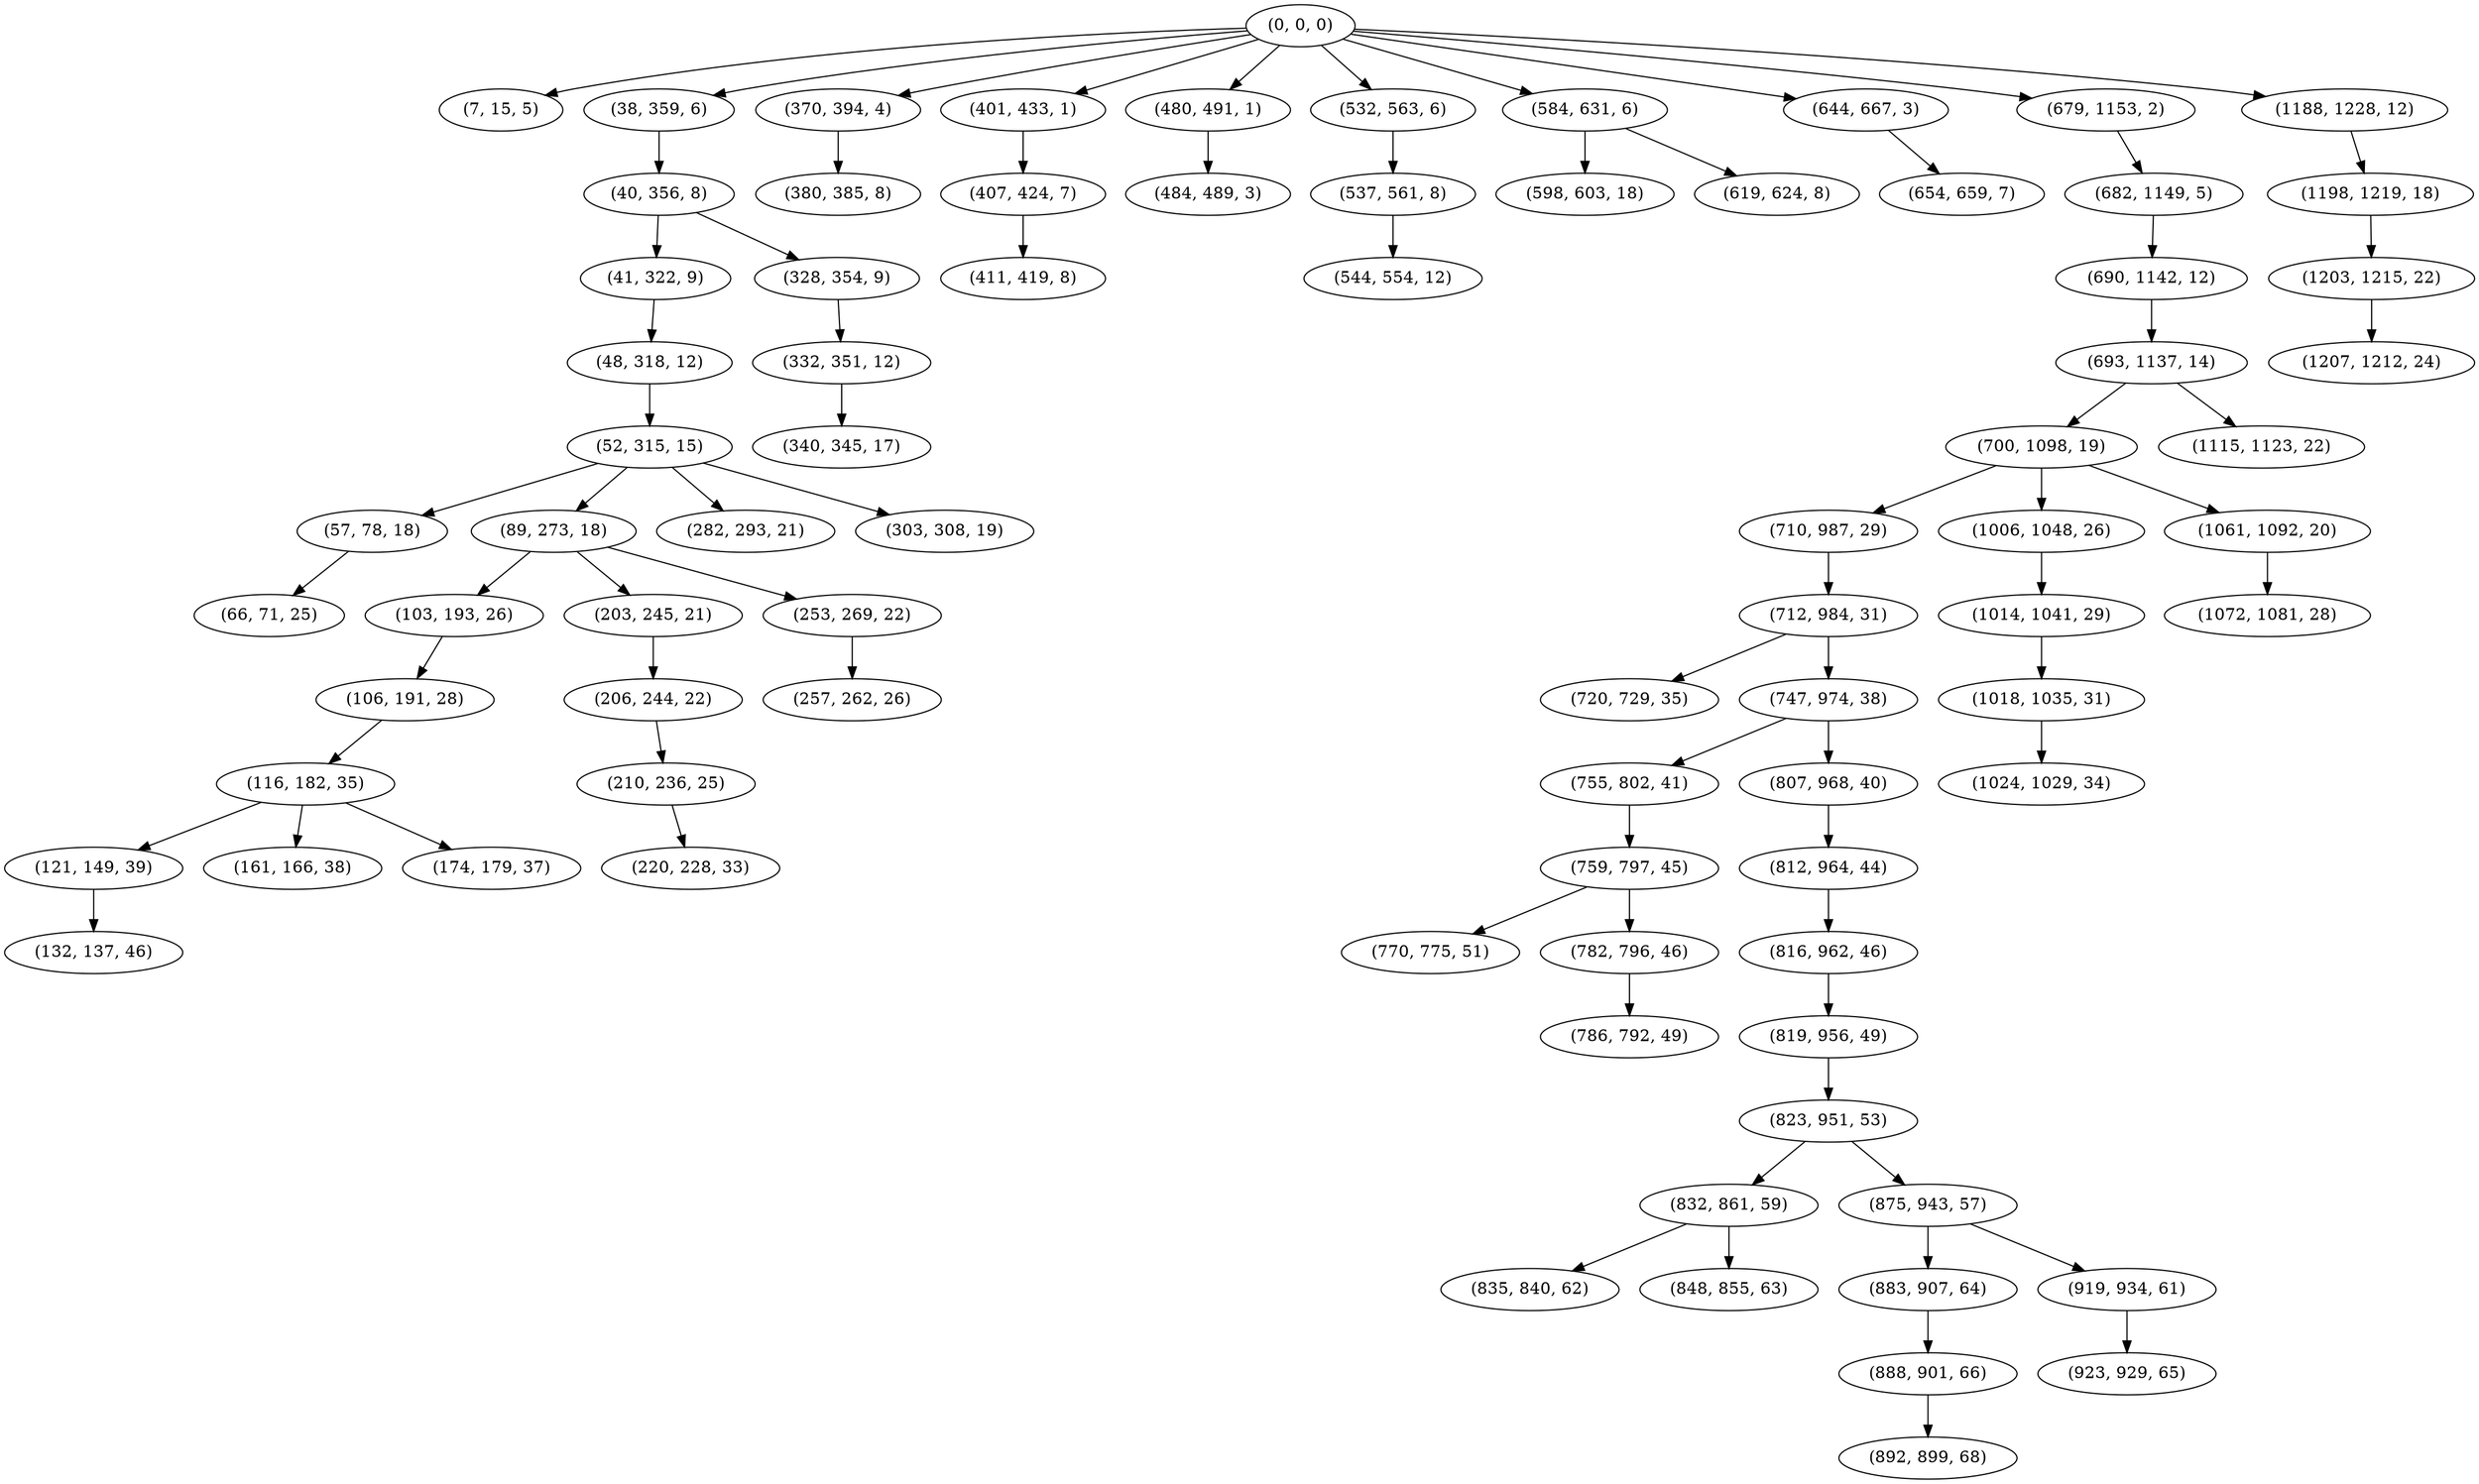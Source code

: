 digraph tree {
    "(0, 0, 0)";
    "(7, 15, 5)";
    "(38, 359, 6)";
    "(40, 356, 8)";
    "(41, 322, 9)";
    "(48, 318, 12)";
    "(52, 315, 15)";
    "(57, 78, 18)";
    "(66, 71, 25)";
    "(89, 273, 18)";
    "(103, 193, 26)";
    "(106, 191, 28)";
    "(116, 182, 35)";
    "(121, 149, 39)";
    "(132, 137, 46)";
    "(161, 166, 38)";
    "(174, 179, 37)";
    "(203, 245, 21)";
    "(206, 244, 22)";
    "(210, 236, 25)";
    "(220, 228, 33)";
    "(253, 269, 22)";
    "(257, 262, 26)";
    "(282, 293, 21)";
    "(303, 308, 19)";
    "(328, 354, 9)";
    "(332, 351, 12)";
    "(340, 345, 17)";
    "(370, 394, 4)";
    "(380, 385, 8)";
    "(401, 433, 1)";
    "(407, 424, 7)";
    "(411, 419, 8)";
    "(480, 491, 1)";
    "(484, 489, 3)";
    "(532, 563, 6)";
    "(537, 561, 8)";
    "(544, 554, 12)";
    "(584, 631, 6)";
    "(598, 603, 18)";
    "(619, 624, 8)";
    "(644, 667, 3)";
    "(654, 659, 7)";
    "(679, 1153, 2)";
    "(682, 1149, 5)";
    "(690, 1142, 12)";
    "(693, 1137, 14)";
    "(700, 1098, 19)";
    "(710, 987, 29)";
    "(712, 984, 31)";
    "(720, 729, 35)";
    "(747, 974, 38)";
    "(755, 802, 41)";
    "(759, 797, 45)";
    "(770, 775, 51)";
    "(782, 796, 46)";
    "(786, 792, 49)";
    "(807, 968, 40)";
    "(812, 964, 44)";
    "(816, 962, 46)";
    "(819, 956, 49)";
    "(823, 951, 53)";
    "(832, 861, 59)";
    "(835, 840, 62)";
    "(848, 855, 63)";
    "(875, 943, 57)";
    "(883, 907, 64)";
    "(888, 901, 66)";
    "(892, 899, 68)";
    "(919, 934, 61)";
    "(923, 929, 65)";
    "(1006, 1048, 26)";
    "(1014, 1041, 29)";
    "(1018, 1035, 31)";
    "(1024, 1029, 34)";
    "(1061, 1092, 20)";
    "(1072, 1081, 28)";
    "(1115, 1123, 22)";
    "(1188, 1228, 12)";
    "(1198, 1219, 18)";
    "(1203, 1215, 22)";
    "(1207, 1212, 24)";
    "(0, 0, 0)" -> "(7, 15, 5)";
    "(0, 0, 0)" -> "(38, 359, 6)";
    "(0, 0, 0)" -> "(370, 394, 4)";
    "(0, 0, 0)" -> "(401, 433, 1)";
    "(0, 0, 0)" -> "(480, 491, 1)";
    "(0, 0, 0)" -> "(532, 563, 6)";
    "(0, 0, 0)" -> "(584, 631, 6)";
    "(0, 0, 0)" -> "(644, 667, 3)";
    "(0, 0, 0)" -> "(679, 1153, 2)";
    "(0, 0, 0)" -> "(1188, 1228, 12)";
    "(38, 359, 6)" -> "(40, 356, 8)";
    "(40, 356, 8)" -> "(41, 322, 9)";
    "(40, 356, 8)" -> "(328, 354, 9)";
    "(41, 322, 9)" -> "(48, 318, 12)";
    "(48, 318, 12)" -> "(52, 315, 15)";
    "(52, 315, 15)" -> "(57, 78, 18)";
    "(52, 315, 15)" -> "(89, 273, 18)";
    "(52, 315, 15)" -> "(282, 293, 21)";
    "(52, 315, 15)" -> "(303, 308, 19)";
    "(57, 78, 18)" -> "(66, 71, 25)";
    "(89, 273, 18)" -> "(103, 193, 26)";
    "(89, 273, 18)" -> "(203, 245, 21)";
    "(89, 273, 18)" -> "(253, 269, 22)";
    "(103, 193, 26)" -> "(106, 191, 28)";
    "(106, 191, 28)" -> "(116, 182, 35)";
    "(116, 182, 35)" -> "(121, 149, 39)";
    "(116, 182, 35)" -> "(161, 166, 38)";
    "(116, 182, 35)" -> "(174, 179, 37)";
    "(121, 149, 39)" -> "(132, 137, 46)";
    "(203, 245, 21)" -> "(206, 244, 22)";
    "(206, 244, 22)" -> "(210, 236, 25)";
    "(210, 236, 25)" -> "(220, 228, 33)";
    "(253, 269, 22)" -> "(257, 262, 26)";
    "(328, 354, 9)" -> "(332, 351, 12)";
    "(332, 351, 12)" -> "(340, 345, 17)";
    "(370, 394, 4)" -> "(380, 385, 8)";
    "(401, 433, 1)" -> "(407, 424, 7)";
    "(407, 424, 7)" -> "(411, 419, 8)";
    "(480, 491, 1)" -> "(484, 489, 3)";
    "(532, 563, 6)" -> "(537, 561, 8)";
    "(537, 561, 8)" -> "(544, 554, 12)";
    "(584, 631, 6)" -> "(598, 603, 18)";
    "(584, 631, 6)" -> "(619, 624, 8)";
    "(644, 667, 3)" -> "(654, 659, 7)";
    "(679, 1153, 2)" -> "(682, 1149, 5)";
    "(682, 1149, 5)" -> "(690, 1142, 12)";
    "(690, 1142, 12)" -> "(693, 1137, 14)";
    "(693, 1137, 14)" -> "(700, 1098, 19)";
    "(693, 1137, 14)" -> "(1115, 1123, 22)";
    "(700, 1098, 19)" -> "(710, 987, 29)";
    "(700, 1098, 19)" -> "(1006, 1048, 26)";
    "(700, 1098, 19)" -> "(1061, 1092, 20)";
    "(710, 987, 29)" -> "(712, 984, 31)";
    "(712, 984, 31)" -> "(720, 729, 35)";
    "(712, 984, 31)" -> "(747, 974, 38)";
    "(747, 974, 38)" -> "(755, 802, 41)";
    "(747, 974, 38)" -> "(807, 968, 40)";
    "(755, 802, 41)" -> "(759, 797, 45)";
    "(759, 797, 45)" -> "(770, 775, 51)";
    "(759, 797, 45)" -> "(782, 796, 46)";
    "(782, 796, 46)" -> "(786, 792, 49)";
    "(807, 968, 40)" -> "(812, 964, 44)";
    "(812, 964, 44)" -> "(816, 962, 46)";
    "(816, 962, 46)" -> "(819, 956, 49)";
    "(819, 956, 49)" -> "(823, 951, 53)";
    "(823, 951, 53)" -> "(832, 861, 59)";
    "(823, 951, 53)" -> "(875, 943, 57)";
    "(832, 861, 59)" -> "(835, 840, 62)";
    "(832, 861, 59)" -> "(848, 855, 63)";
    "(875, 943, 57)" -> "(883, 907, 64)";
    "(875, 943, 57)" -> "(919, 934, 61)";
    "(883, 907, 64)" -> "(888, 901, 66)";
    "(888, 901, 66)" -> "(892, 899, 68)";
    "(919, 934, 61)" -> "(923, 929, 65)";
    "(1006, 1048, 26)" -> "(1014, 1041, 29)";
    "(1014, 1041, 29)" -> "(1018, 1035, 31)";
    "(1018, 1035, 31)" -> "(1024, 1029, 34)";
    "(1061, 1092, 20)" -> "(1072, 1081, 28)";
    "(1188, 1228, 12)" -> "(1198, 1219, 18)";
    "(1198, 1219, 18)" -> "(1203, 1215, 22)";
    "(1203, 1215, 22)" -> "(1207, 1212, 24)";
}
